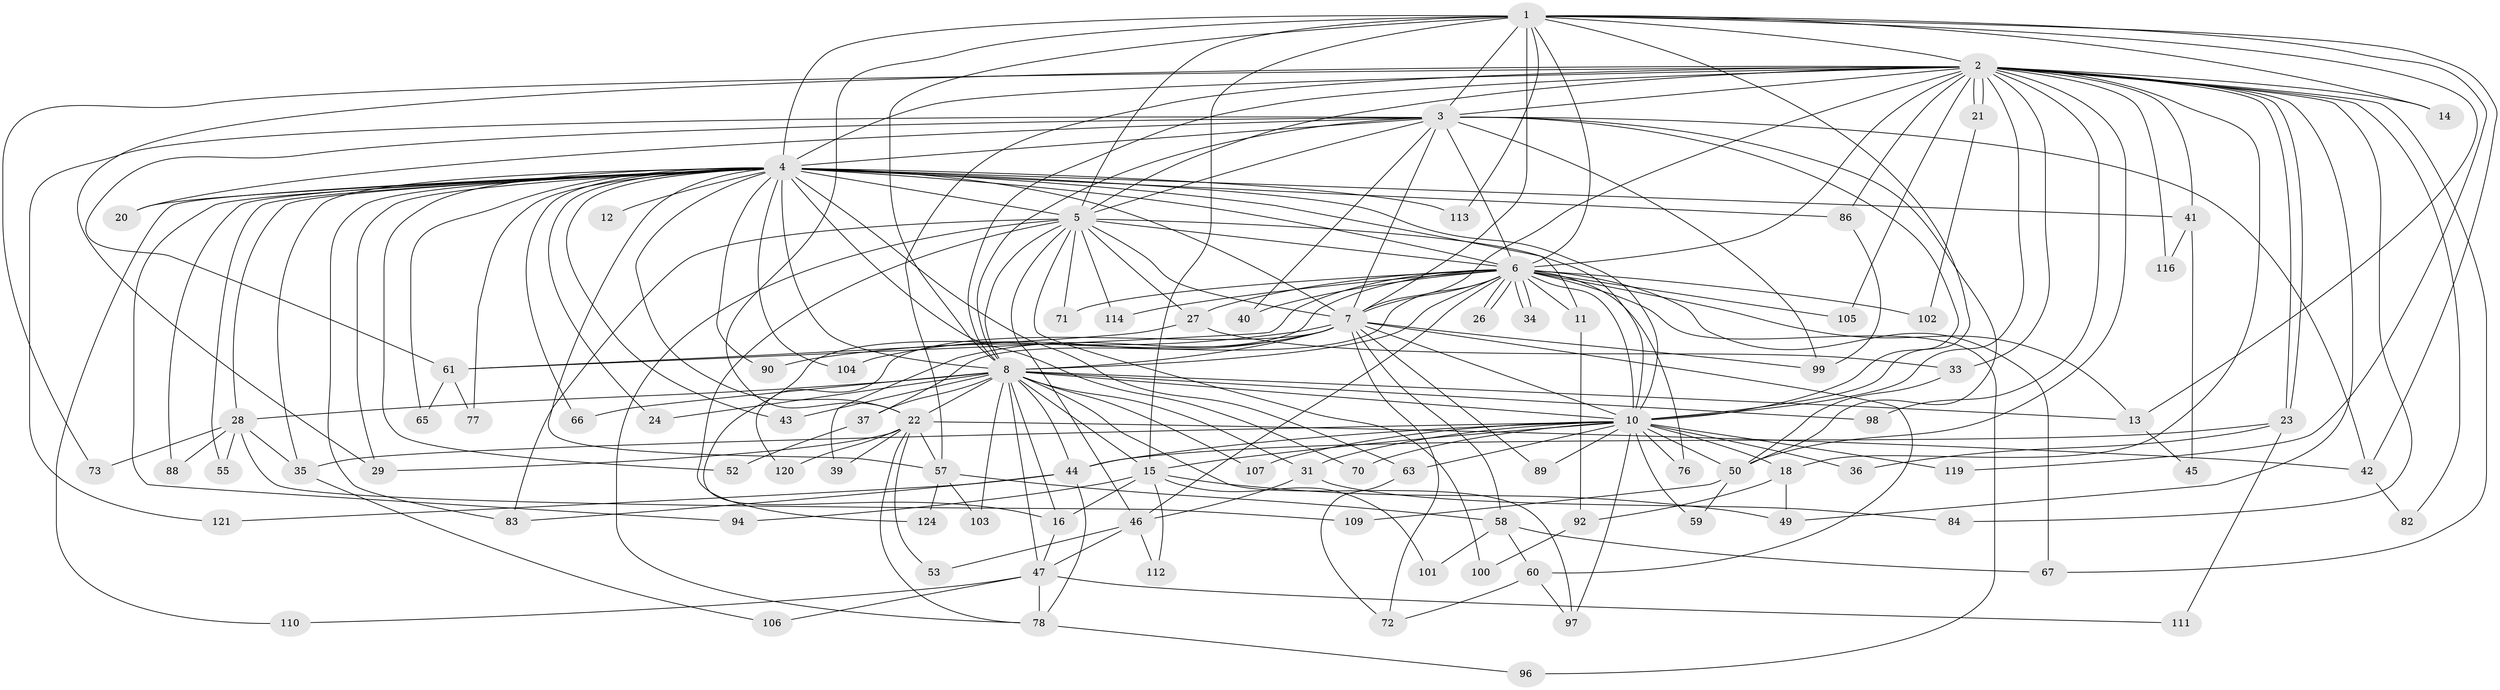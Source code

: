 // original degree distribution, {17: 0.007936507936507936, 31: 0.007936507936507936, 18: 0.023809523809523808, 25: 0.007936507936507936, 27: 0.007936507936507936, 24: 0.015873015873015872, 26: 0.007936507936507936, 3: 0.1984126984126984, 2: 0.5317460317460317, 4: 0.07936507936507936, 5: 0.07936507936507936, 7: 0.023809523809523808, 6: 0.007936507936507936}
// Generated by graph-tools (version 1.1) at 2025/41/03/06/25 10:41:31]
// undirected, 93 vertices, 225 edges
graph export_dot {
graph [start="1"]
  node [color=gray90,style=filled];
  1 [super="+48"];
  2 [super="+108"];
  3 [super="+68"];
  4 [super="+9"];
  5 [super="+123"];
  6 [super="+19"];
  7 [super="+62"];
  8 [super="+17"];
  10 [super="+32"];
  11;
  12;
  13 [super="+25"];
  14;
  15 [super="+81"];
  16;
  18;
  20;
  21;
  22 [super="+38"];
  23;
  24;
  26;
  27 [super="+75"];
  28 [super="+79"];
  29 [super="+30"];
  31;
  33;
  34;
  35 [super="+56"];
  36;
  37;
  39;
  40;
  41;
  42 [super="+118"];
  43;
  44 [super="+64"];
  45;
  46 [super="+54"];
  47 [super="+51"];
  49 [super="+91"];
  50 [super="+87"];
  52;
  53;
  55 [super="+85"];
  57 [super="+69"];
  58 [super="+74"];
  59;
  60;
  61 [super="+117"];
  63 [super="+95"];
  65;
  66;
  67;
  70;
  71 [super="+80"];
  72 [super="+93"];
  73;
  76;
  77;
  78 [super="+115"];
  82;
  83 [super="+122"];
  84;
  86;
  88;
  89;
  90;
  92;
  94;
  96;
  97 [super="+125"];
  98;
  99 [super="+126"];
  100;
  101;
  102;
  103;
  104;
  105;
  106;
  107;
  109;
  110;
  111;
  112;
  113;
  114;
  116;
  119;
  120;
  121;
  124;
  1 -- 2;
  1 -- 3;
  1 -- 4 [weight=3];
  1 -- 5;
  1 -- 6;
  1 -- 7;
  1 -- 8;
  1 -- 10;
  1 -- 14;
  1 -- 15;
  1 -- 22;
  1 -- 113;
  1 -- 119;
  1 -- 42;
  1 -- 13;
  2 -- 3;
  2 -- 4 [weight=2];
  2 -- 5;
  2 -- 6;
  2 -- 7;
  2 -- 8;
  2 -- 10;
  2 -- 14;
  2 -- 18;
  2 -- 21;
  2 -- 21;
  2 -- 23;
  2 -- 23;
  2 -- 33;
  2 -- 41;
  2 -- 49;
  2 -- 50;
  2 -- 67;
  2 -- 73;
  2 -- 82;
  2 -- 84;
  2 -- 86;
  2 -- 98;
  2 -- 105;
  2 -- 116;
  2 -- 57;
  2 -- 29;
  3 -- 4 [weight=2];
  3 -- 5;
  3 -- 6 [weight=2];
  3 -- 7;
  3 -- 8;
  3 -- 10 [weight=2];
  3 -- 20;
  3 -- 40;
  3 -- 42;
  3 -- 61;
  3 -- 99;
  3 -- 121;
  3 -- 50;
  4 -- 5 [weight=2];
  4 -- 6 [weight=2];
  4 -- 7 [weight=3];
  4 -- 8 [weight=2];
  4 -- 10 [weight=2];
  4 -- 12 [weight=2];
  4 -- 20;
  4 -- 22;
  4 -- 24;
  4 -- 28 [weight=2];
  4 -- 29;
  4 -- 41;
  4 -- 52;
  4 -- 55 [weight=2];
  4 -- 57;
  4 -- 63;
  4 -- 86;
  4 -- 110;
  4 -- 65;
  4 -- 66;
  4 -- 70;
  4 -- 11;
  4 -- 77;
  4 -- 88;
  4 -- 90;
  4 -- 94;
  4 -- 104;
  4 -- 43;
  4 -- 113;
  4 -- 35;
  4 -- 83;
  5 -- 6;
  5 -- 7;
  5 -- 8;
  5 -- 10;
  5 -- 27 [weight=2];
  5 -- 46;
  5 -- 71 [weight=2];
  5 -- 83;
  5 -- 100;
  5 -- 114;
  5 -- 124;
  5 -- 78;
  6 -- 7;
  6 -- 8;
  6 -- 10;
  6 -- 11;
  6 -- 13;
  6 -- 16;
  6 -- 26;
  6 -- 26;
  6 -- 34;
  6 -- 34;
  6 -- 37;
  6 -- 40;
  6 -- 71;
  6 -- 76;
  6 -- 96;
  6 -- 102;
  6 -- 105;
  6 -- 114;
  6 -- 27;
  6 -- 67;
  6 -- 61;
  6 -- 46;
  7 -- 8;
  7 -- 10;
  7 -- 39;
  7 -- 58;
  7 -- 60;
  7 -- 89;
  7 -- 90;
  7 -- 99;
  7 -- 104;
  7 -- 120;
  7 -- 72;
  8 -- 10;
  8 -- 13;
  8 -- 24;
  8 -- 28;
  8 -- 31;
  8 -- 37;
  8 -- 47;
  8 -- 66;
  8 -- 97;
  8 -- 98;
  8 -- 103;
  8 -- 107;
  8 -- 16;
  8 -- 43;
  8 -- 15;
  8 -- 22;
  8 -- 44;
  10 -- 15;
  10 -- 18;
  10 -- 31;
  10 -- 35;
  10 -- 36;
  10 -- 44;
  10 -- 59;
  10 -- 63 [weight=2];
  10 -- 70;
  10 -- 76;
  10 -- 89;
  10 -- 107;
  10 -- 119;
  10 -- 50;
  10 -- 97;
  11 -- 92;
  13 -- 45;
  15 -- 16;
  15 -- 94;
  15 -- 112;
  15 -- 101;
  15 -- 49;
  16 -- 47;
  18 -- 49;
  18 -- 92;
  21 -- 102;
  22 -- 29;
  22 -- 39;
  22 -- 42;
  22 -- 78;
  22 -- 53;
  22 -- 57;
  22 -- 120;
  23 -- 36;
  23 -- 44;
  23 -- 111;
  27 -- 33;
  27 -- 61;
  28 -- 35;
  28 -- 73;
  28 -- 109;
  28 -- 55;
  28 -- 88;
  31 -- 46;
  31 -- 84;
  33 -- 50;
  35 -- 106;
  37 -- 52;
  41 -- 45;
  41 -- 116;
  42 -- 82;
  44 -- 83;
  44 -- 121;
  44 -- 78;
  46 -- 47;
  46 -- 53;
  46 -- 112;
  47 -- 106;
  47 -- 110;
  47 -- 111;
  47 -- 78;
  50 -- 59;
  50 -- 109;
  57 -- 58;
  57 -- 103;
  57 -- 124;
  58 -- 60;
  58 -- 101;
  58 -- 67;
  60 -- 72;
  60 -- 97;
  61 -- 65;
  61 -- 77;
  63 -- 72;
  78 -- 96;
  86 -- 99;
  92 -- 100;
}
